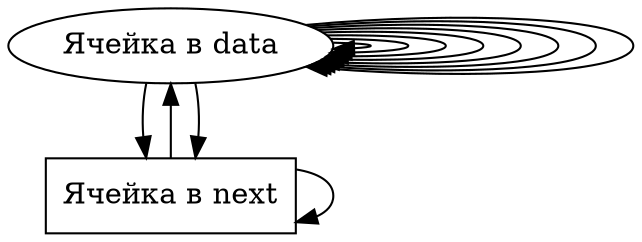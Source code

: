 digraph G {
	A [label="Ячейка в data"];
	B [shape = "box", label="Ячейка в next"];

	A -> B -> A -> A -> A -> A -> A -> A -> A -> A -> A -> B -> B;
}
